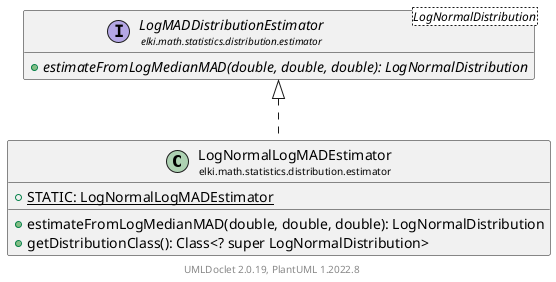 @startuml
    remove .*\.(Instance|Par|Parameterizer|Factory)$
    set namespaceSeparator none
    hide empty fields
    hide empty methods

    class "<size:14>LogNormalLogMADEstimator\n<size:10>elki.math.statistics.distribution.estimator" as elki.math.statistics.distribution.estimator.LogNormalLogMADEstimator [[LogNormalLogMADEstimator.html]] {
        {static} +STATIC: LogNormalLogMADEstimator
        +estimateFromLogMedianMAD(double, double, double): LogNormalDistribution
        +getDistributionClass(): Class<? super LogNormalDistribution>
    }

    interface "<size:14>LogMADDistributionEstimator\n<size:10>elki.math.statistics.distribution.estimator" as elki.math.statistics.distribution.estimator.LogMADDistributionEstimator<LogNormalDistribution> [[LogMADDistributionEstimator.html]] {
        {abstract} +estimateFromLogMedianMAD(double, double, double): LogNormalDistribution
    }
    class "<size:14>LogNormalLogMADEstimator.Par\n<size:10>elki.math.statistics.distribution.estimator" as elki.math.statistics.distribution.estimator.LogNormalLogMADEstimator.Par [[LogNormalLogMADEstimator.Par.html]]

    elki.math.statistics.distribution.estimator.LogMADDistributionEstimator <|.. elki.math.statistics.distribution.estimator.LogNormalLogMADEstimator
    elki.math.statistics.distribution.estimator.LogNormalLogMADEstimator +-- elki.math.statistics.distribution.estimator.LogNormalLogMADEstimator.Par

    center footer UMLDoclet 2.0.19, PlantUML 1.2022.8
@enduml
